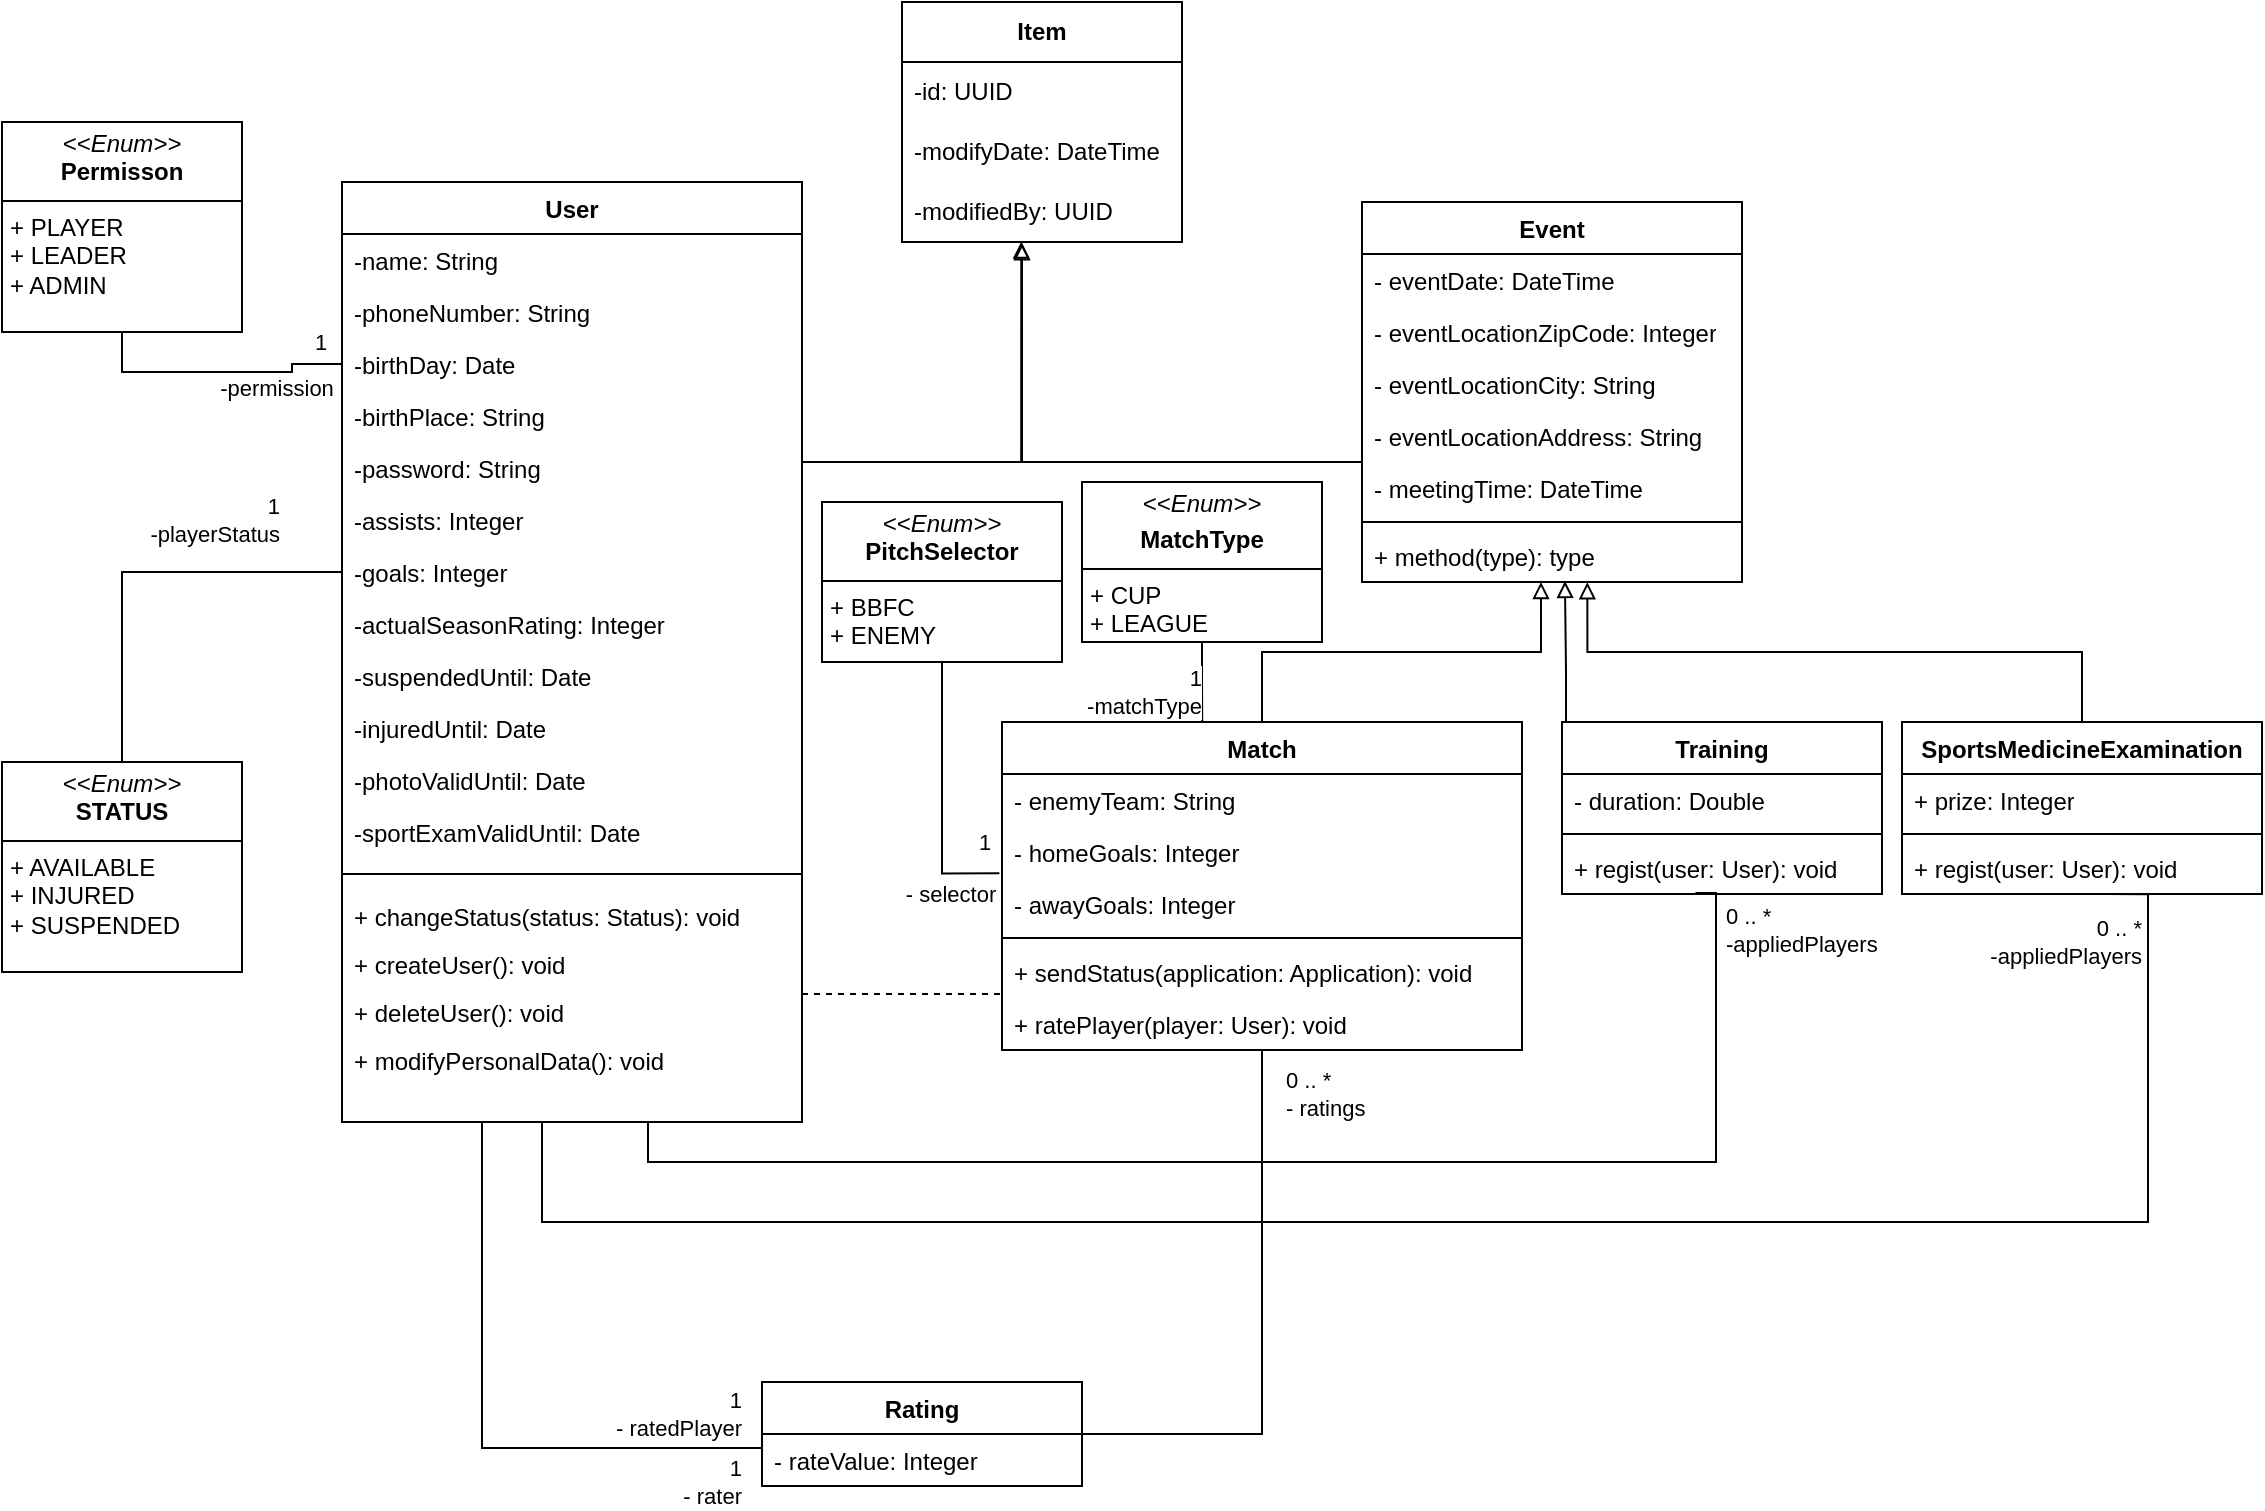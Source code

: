 <mxfile version="24.7.17">
  <diagram id="C5RBs43oDa-KdzZeNtuy" name="Page-1">
    <mxGraphModel dx="1036" dy="654" grid="1" gridSize="10" guides="1" tooltips="1" connect="1" arrows="1" fold="1" page="1" pageScale="1" pageWidth="1169" pageHeight="827" math="0" shadow="0">
      <root>
        <mxCell id="WIyWlLk6GJQsqaUBKTNV-0" />
        <mxCell id="WIyWlLk6GJQsqaUBKTNV-1" parent="WIyWlLk6GJQsqaUBKTNV-0" />
        <mxCell id="DSfsslLwyBWkTTVsgxzs-6" style="edgeStyle=orthogonalEdgeStyle;rounded=0;orthogonalLoop=1;jettySize=auto;html=1;endArrow=block;endFill=0;entryX=0.426;entryY=0.993;entryDx=0;entryDy=0;entryPerimeter=0;" parent="WIyWlLk6GJQsqaUBKTNV-1" source="zkfFHV4jXpPFQw0GAbJ--0" target="DSfsslLwyBWkTTVsgxzs-5" edge="1">
          <mxGeometry relative="1" as="geometry">
            <mxPoint x="520" y="141" as="targetPoint" />
            <Array as="points">
              <mxPoint x="520" y="250" />
            </Array>
          </mxGeometry>
        </mxCell>
        <mxCell id="DSfsslLwyBWkTTVsgxzs-65" style="edgeStyle=orthogonalEdgeStyle;rounded=0;orthogonalLoop=1;jettySize=auto;html=1;entryX=0;entryY=0.154;entryDx=0;entryDy=0;endArrow=none;endFill=0;entryPerimeter=0;" parent="WIyWlLk6GJQsqaUBKTNV-1" target="DSfsslLwyBWkTTVsgxzs-61" edge="1">
          <mxGeometry relative="1" as="geometry">
            <mxPoint x="250" y="580" as="sourcePoint" />
            <mxPoint x="380.32" y="730.436" as="targetPoint" />
            <Array as="points">
              <mxPoint x="250" y="743" />
              <mxPoint x="390" y="743" />
            </Array>
          </mxGeometry>
        </mxCell>
        <mxCell id="DSfsslLwyBWkTTVsgxzs-66" value="1&lt;div&gt;- ratedPlayer&lt;/div&gt;" style="edgeLabel;html=1;align=right;verticalAlign=middle;resizable=0;points=[];" parent="DSfsslLwyBWkTTVsgxzs-65" vertex="1" connectable="0">
          <mxGeometry x="0.612" relative="1" as="geometry">
            <mxPoint x="47" y="-17" as="offset" />
          </mxGeometry>
        </mxCell>
        <mxCell id="DSfsslLwyBWkTTVsgxzs-70" value="&lt;span style=&quot;&quot;&gt;1&lt;/span&gt;&lt;div style=&quot;&quot;&gt;- rater&lt;/div&gt;" style="edgeLabel;html=1;align=right;verticalAlign=middle;resizable=0;points=[];" parent="DSfsslLwyBWkTTVsgxzs-65" vertex="1" connectable="0">
          <mxGeometry x="0.456" y="-1" relative="1" as="geometry">
            <mxPoint x="70" y="16" as="offset" />
          </mxGeometry>
        </mxCell>
        <mxCell id="zkfFHV4jXpPFQw0GAbJ--0" value="User&#xa;" style="swimlane;fontStyle=1;align=center;verticalAlign=top;childLayout=stackLayout;horizontal=1;startSize=26;horizontalStack=0;resizeParent=1;resizeLast=0;collapsible=1;marginBottom=0;rounded=0;shadow=0;strokeWidth=1;" parent="WIyWlLk6GJQsqaUBKTNV-1" vertex="1">
          <mxGeometry x="180" y="110" width="230" height="470" as="geometry">
            <mxRectangle x="230" y="140" width="160" height="26" as="alternateBounds" />
          </mxGeometry>
        </mxCell>
        <mxCell id="zkfFHV4jXpPFQw0GAbJ--1" value="-name: String" style="text;align=left;verticalAlign=top;spacingLeft=4;spacingRight=4;overflow=hidden;rotatable=0;points=[[0,0.5],[1,0.5]];portConstraint=eastwest;" parent="zkfFHV4jXpPFQw0GAbJ--0" vertex="1">
          <mxGeometry y="26" width="230" height="26" as="geometry" />
        </mxCell>
        <mxCell id="zkfFHV4jXpPFQw0GAbJ--2" value="-phoneNumber: String" style="text;align=left;verticalAlign=top;spacingLeft=4;spacingRight=4;overflow=hidden;rotatable=0;points=[[0,0.5],[1,0.5]];portConstraint=eastwest;rounded=0;shadow=0;html=0;" parent="zkfFHV4jXpPFQw0GAbJ--0" vertex="1">
          <mxGeometry y="52" width="230" height="26" as="geometry" />
        </mxCell>
        <mxCell id="zkfFHV4jXpPFQw0GAbJ--3" value="-birthDay: Date" style="text;align=left;verticalAlign=top;spacingLeft=4;spacingRight=4;overflow=hidden;rotatable=0;points=[[0,0.5],[1,0.5]];portConstraint=eastwest;rounded=0;shadow=0;html=0;" parent="zkfFHV4jXpPFQw0GAbJ--0" vertex="1">
          <mxGeometry y="78" width="230" height="26" as="geometry" />
        </mxCell>
        <mxCell id="DSfsslLwyBWkTTVsgxzs-0" value="-birthPlace: String" style="text;align=left;verticalAlign=top;spacingLeft=4;spacingRight=4;overflow=hidden;rotatable=0;points=[[0,0.5],[1,0.5]];portConstraint=eastwest;rounded=0;shadow=0;html=0;" parent="zkfFHV4jXpPFQw0GAbJ--0" vertex="1">
          <mxGeometry y="104" width="230" height="26" as="geometry" />
        </mxCell>
        <mxCell id="DSfsslLwyBWkTTVsgxzs-1" value="-password: String" style="text;align=left;verticalAlign=top;spacingLeft=4;spacingRight=4;overflow=hidden;rotatable=0;points=[[0,0.5],[1,0.5]];portConstraint=eastwest;rounded=0;shadow=0;html=0;" parent="zkfFHV4jXpPFQw0GAbJ--0" vertex="1">
          <mxGeometry y="130" width="230" height="26" as="geometry" />
        </mxCell>
        <mxCell id="DSfsslLwyBWkTTVsgxzs-12" value="-assists: Integer&#xa;" style="text;align=left;verticalAlign=top;spacingLeft=4;spacingRight=4;overflow=hidden;rotatable=0;points=[[0,0.5],[1,0.5]];portConstraint=eastwest;rounded=0;shadow=0;html=0;" parent="zkfFHV4jXpPFQw0GAbJ--0" vertex="1">
          <mxGeometry y="156" width="230" height="26" as="geometry" />
        </mxCell>
        <mxCell id="DSfsslLwyBWkTTVsgxzs-11" value="-goals: Integer&#xa;" style="text;align=left;verticalAlign=top;spacingLeft=4;spacingRight=4;overflow=hidden;rotatable=0;points=[[0,0.5],[1,0.5]];portConstraint=eastwest;rounded=0;shadow=0;html=0;" parent="zkfFHV4jXpPFQw0GAbJ--0" vertex="1">
          <mxGeometry y="182" width="230" height="26" as="geometry" />
        </mxCell>
        <mxCell id="DSfsslLwyBWkTTVsgxzs-54" value="-actualSeasonRating: Integer&#xa;" style="text;align=left;verticalAlign=top;spacingLeft=4;spacingRight=4;overflow=hidden;rotatable=0;points=[[0,0.5],[1,0.5]];portConstraint=eastwest;rounded=0;shadow=0;html=0;" parent="zkfFHV4jXpPFQw0GAbJ--0" vertex="1">
          <mxGeometry y="208" width="230" height="26" as="geometry" />
        </mxCell>
        <mxCell id="DSfsslLwyBWkTTVsgxzs-58" value="-suspendedUntil: Date&#xa;" style="text;align=left;verticalAlign=top;spacingLeft=4;spacingRight=4;overflow=hidden;rotatable=0;points=[[0,0.5],[1,0.5]];portConstraint=eastwest;rounded=0;shadow=0;html=0;" parent="zkfFHV4jXpPFQw0GAbJ--0" vertex="1">
          <mxGeometry y="234" width="230" height="26" as="geometry" />
        </mxCell>
        <mxCell id="PgkXn1ApNqXsyGtWUfF3-30" value="-injuredUntil: Date&#xa;" style="text;align=left;verticalAlign=top;spacingLeft=4;spacingRight=4;overflow=hidden;rotatable=0;points=[[0,0.5],[1,0.5]];portConstraint=eastwest;rounded=0;shadow=0;html=0;" parent="zkfFHV4jXpPFQw0GAbJ--0" vertex="1">
          <mxGeometry y="260" width="230" height="26" as="geometry" />
        </mxCell>
        <mxCell id="wJov2isKcrmjh0fLiAwV-0" value="-photoValidUntil: Date&#xa;" style="text;align=left;verticalAlign=top;spacingLeft=4;spacingRight=4;overflow=hidden;rotatable=0;points=[[0,0.5],[1,0.5]];portConstraint=eastwest;rounded=0;shadow=0;html=0;" vertex="1" parent="zkfFHV4jXpPFQw0GAbJ--0">
          <mxGeometry y="286" width="230" height="26" as="geometry" />
        </mxCell>
        <mxCell id="wJov2isKcrmjh0fLiAwV-2" value="-sportExamValidUntil: Date&#xa;" style="text;align=left;verticalAlign=top;spacingLeft=4;spacingRight=4;overflow=hidden;rotatable=0;points=[[0,0.5],[1,0.5]];portConstraint=eastwest;rounded=0;shadow=0;html=0;" vertex="1" parent="zkfFHV4jXpPFQw0GAbJ--0">
          <mxGeometry y="312" width="230" height="26" as="geometry" />
        </mxCell>
        <mxCell id="zkfFHV4jXpPFQw0GAbJ--4" value="" style="line;html=1;strokeWidth=1;align=left;verticalAlign=middle;spacingTop=-1;spacingLeft=3;spacingRight=3;rotatable=0;labelPosition=right;points=[];portConstraint=eastwest;" parent="zkfFHV4jXpPFQw0GAbJ--0" vertex="1">
          <mxGeometry y="338" width="230" height="16" as="geometry" />
        </mxCell>
        <mxCell id="zkfFHV4jXpPFQw0GAbJ--5" value="+ changeStatus(status: Status): void" style="text;align=left;verticalAlign=top;spacingLeft=4;spacingRight=4;overflow=hidden;rotatable=0;points=[[0,0.5],[1,0.5]];portConstraint=eastwest;" parent="zkfFHV4jXpPFQw0GAbJ--0" vertex="1">
          <mxGeometry y="354" width="230" height="24" as="geometry" />
        </mxCell>
        <mxCell id="DSfsslLwyBWkTTVsgxzs-71" value="+ createUser(): void" style="text;align=left;verticalAlign=top;spacingLeft=4;spacingRight=4;overflow=hidden;rotatable=0;points=[[0,0.5],[1,0.5]];portConstraint=eastwest;" parent="zkfFHV4jXpPFQw0GAbJ--0" vertex="1">
          <mxGeometry y="378" width="230" height="24" as="geometry" />
        </mxCell>
        <mxCell id="DSfsslLwyBWkTTVsgxzs-72" value="+ deleteUser(): void" style="text;align=left;verticalAlign=top;spacingLeft=4;spacingRight=4;overflow=hidden;rotatable=0;points=[[0,0.5],[1,0.5]];portConstraint=eastwest;" parent="zkfFHV4jXpPFQw0GAbJ--0" vertex="1">
          <mxGeometry y="402" width="230" height="24" as="geometry" />
        </mxCell>
        <mxCell id="DSfsslLwyBWkTTVsgxzs-73" value="+ modifyPersonalData(): void" style="text;align=left;verticalAlign=top;spacingLeft=4;spacingRight=4;overflow=hidden;rotatable=0;points=[[0,0.5],[1,0.5]];portConstraint=eastwest;" parent="zkfFHV4jXpPFQw0GAbJ--0" vertex="1">
          <mxGeometry y="426" width="230" height="24" as="geometry" />
        </mxCell>
        <mxCell id="DSfsslLwyBWkTTVsgxzs-2" value="&lt;b&gt;Item&lt;/b&gt;" style="swimlane;fontStyle=0;childLayout=stackLayout;horizontal=1;startSize=30;horizontalStack=0;resizeParent=1;resizeParentMax=0;resizeLast=0;collapsible=1;marginBottom=0;whiteSpace=wrap;html=1;" parent="WIyWlLk6GJQsqaUBKTNV-1" vertex="1">
          <mxGeometry x="460" y="20" width="140" height="120" as="geometry" />
        </mxCell>
        <mxCell id="DSfsslLwyBWkTTVsgxzs-3" value="-id: UUID" style="text;strokeColor=none;fillColor=none;align=left;verticalAlign=middle;spacingLeft=4;spacingRight=4;overflow=hidden;points=[[0,0.5],[1,0.5]];portConstraint=eastwest;rotatable=0;whiteSpace=wrap;html=1;" parent="DSfsslLwyBWkTTVsgxzs-2" vertex="1">
          <mxGeometry y="30" width="140" height="30" as="geometry" />
        </mxCell>
        <mxCell id="DSfsslLwyBWkTTVsgxzs-4" value="-modifyDate: DateTime" style="text;strokeColor=none;fillColor=none;align=left;verticalAlign=middle;spacingLeft=4;spacingRight=4;overflow=hidden;points=[[0,0.5],[1,0.5]];portConstraint=eastwest;rotatable=0;whiteSpace=wrap;html=1;" parent="DSfsslLwyBWkTTVsgxzs-2" vertex="1">
          <mxGeometry y="60" width="140" height="30" as="geometry" />
        </mxCell>
        <mxCell id="DSfsslLwyBWkTTVsgxzs-5" value="-modifiedBy: UUID" style="text;strokeColor=none;fillColor=none;align=left;verticalAlign=middle;spacingLeft=4;spacingRight=4;overflow=hidden;points=[[0,0.5],[1,0.5]];portConstraint=eastwest;rotatable=0;whiteSpace=wrap;html=1;" parent="DSfsslLwyBWkTTVsgxzs-2" vertex="1">
          <mxGeometry y="90" width="140" height="30" as="geometry" />
        </mxCell>
        <mxCell id="DSfsslLwyBWkTTVsgxzs-8" style="edgeStyle=orthogonalEdgeStyle;rounded=0;orthogonalLoop=1;jettySize=auto;html=1;entryX=0;entryY=0.5;entryDx=0;entryDy=0;endArrow=none;endFill=0;" parent="WIyWlLk6GJQsqaUBKTNV-1" source="DSfsslLwyBWkTTVsgxzs-7" target="zkfFHV4jXpPFQw0GAbJ--3" edge="1">
          <mxGeometry relative="1" as="geometry" />
        </mxCell>
        <mxCell id="DSfsslLwyBWkTTVsgxzs-9" value="-permission&lt;div&gt;&lt;br&gt;&lt;/div&gt;" style="edgeLabel;html=1;align=center;verticalAlign=middle;resizable=0;points=[];" parent="DSfsslLwyBWkTTVsgxzs-8" vertex="1" connectable="0">
          <mxGeometry x="0.739" y="-2" relative="1" as="geometry">
            <mxPoint x="-16" y="17" as="offset" />
          </mxGeometry>
        </mxCell>
        <mxCell id="DSfsslLwyBWkTTVsgxzs-10" value="1" style="edgeLabel;html=1;align=center;verticalAlign=middle;resizable=0;points=[];" parent="DSfsslLwyBWkTTVsgxzs-8" vertex="1" connectable="0">
          <mxGeometry x="0.682" y="-1" relative="1" as="geometry">
            <mxPoint x="10" y="-12" as="offset" />
          </mxGeometry>
        </mxCell>
        <mxCell id="DSfsslLwyBWkTTVsgxzs-7" value="&lt;p style=&quot;margin:0px;margin-top:4px;text-align:center;&quot;&gt;&lt;i&gt;&amp;lt;&amp;lt;Enum&amp;gt;&amp;gt;&lt;/i&gt;&lt;br&gt;&lt;b&gt;Permisson&lt;/b&gt;&lt;/p&gt;&lt;hr size=&quot;1&quot; style=&quot;border-style:solid;&quot;&gt;&lt;p style=&quot;margin:0px;margin-left:4px;&quot;&gt;+ PLAYER&lt;br&gt;+ LEADER&lt;/p&gt;&lt;p style=&quot;margin:0px;margin-left:4px;&quot;&gt;+ ADMIN&lt;/p&gt;" style="verticalAlign=top;align=left;overflow=fill;html=1;whiteSpace=wrap;" parent="WIyWlLk6GJQsqaUBKTNV-1" vertex="1">
          <mxGeometry x="10" y="80" width="120" height="105" as="geometry" />
        </mxCell>
        <mxCell id="DSfsslLwyBWkTTVsgxzs-13" value="&lt;div&gt;Event&lt;/div&gt;&lt;div&gt;&lt;br&gt;&lt;/div&gt;" style="swimlane;fontStyle=1;align=center;verticalAlign=top;childLayout=stackLayout;horizontal=1;startSize=26;horizontalStack=0;resizeParent=1;resizeParentMax=0;resizeLast=0;collapsible=1;marginBottom=0;whiteSpace=wrap;html=1;" parent="WIyWlLk6GJQsqaUBKTNV-1" vertex="1">
          <mxGeometry x="690" y="120" width="190" height="190" as="geometry" />
        </mxCell>
        <mxCell id="DSfsslLwyBWkTTVsgxzs-14" value="- eventDate: DateTime&lt;div&gt;&lt;br&gt;&lt;/div&gt;" style="text;strokeColor=none;fillColor=none;align=left;verticalAlign=top;spacingLeft=4;spacingRight=4;overflow=hidden;rotatable=0;points=[[0,0.5],[1,0.5]];portConstraint=eastwest;whiteSpace=wrap;html=1;" parent="DSfsslLwyBWkTTVsgxzs-13" vertex="1">
          <mxGeometry y="26" width="190" height="26" as="geometry" />
        </mxCell>
        <mxCell id="DSfsslLwyBWkTTVsgxzs-18" value="- eventLocationZipCode: Integer&lt;div&gt;&lt;div&gt;&lt;br&gt;&lt;/div&gt;&lt;/div&gt;" style="text;strokeColor=none;fillColor=none;align=left;verticalAlign=top;spacingLeft=4;spacingRight=4;overflow=hidden;rotatable=0;points=[[0,0.5],[1,0.5]];portConstraint=eastwest;whiteSpace=wrap;html=1;" parent="DSfsslLwyBWkTTVsgxzs-13" vertex="1">
          <mxGeometry y="52" width="190" height="26" as="geometry" />
        </mxCell>
        <mxCell id="DSfsslLwyBWkTTVsgxzs-19" value="- eventLocationCity: String&lt;div&gt;&lt;div&gt;&lt;br&gt;&lt;/div&gt;&lt;/div&gt;" style="text;strokeColor=none;fillColor=none;align=left;verticalAlign=top;spacingLeft=4;spacingRight=4;overflow=hidden;rotatable=0;points=[[0,0.5],[1,0.5]];portConstraint=eastwest;whiteSpace=wrap;html=1;" parent="DSfsslLwyBWkTTVsgxzs-13" vertex="1">
          <mxGeometry y="78" width="190" height="26" as="geometry" />
        </mxCell>
        <mxCell id="DSfsslLwyBWkTTVsgxzs-20" value="- eventLocationAddress: String&lt;div&gt;&lt;div&gt;&lt;br&gt;&lt;/div&gt;&lt;/div&gt;" style="text;strokeColor=none;fillColor=none;align=left;verticalAlign=top;spacingLeft=4;spacingRight=4;overflow=hidden;rotatable=0;points=[[0,0.5],[1,0.5]];portConstraint=eastwest;whiteSpace=wrap;html=1;" parent="DSfsslLwyBWkTTVsgxzs-13" vertex="1">
          <mxGeometry y="104" width="190" height="26" as="geometry" />
        </mxCell>
        <mxCell id="DSfsslLwyBWkTTVsgxzs-36" value="- meetingTime: DateTime&lt;div&gt;&lt;div&gt;&lt;br&gt;&lt;/div&gt;&lt;/div&gt;" style="text;strokeColor=none;fillColor=none;align=left;verticalAlign=top;spacingLeft=4;spacingRight=4;overflow=hidden;rotatable=0;points=[[0,0.5],[1,0.5]];portConstraint=eastwest;whiteSpace=wrap;html=1;" parent="DSfsslLwyBWkTTVsgxzs-13" vertex="1">
          <mxGeometry y="130" width="190" height="26" as="geometry" />
        </mxCell>
        <mxCell id="DSfsslLwyBWkTTVsgxzs-15" value="" style="line;strokeWidth=1;fillColor=none;align=left;verticalAlign=middle;spacingTop=-1;spacingLeft=3;spacingRight=3;rotatable=0;labelPosition=right;points=[];portConstraint=eastwest;strokeColor=inherit;" parent="DSfsslLwyBWkTTVsgxzs-13" vertex="1">
          <mxGeometry y="156" width="190" height="8" as="geometry" />
        </mxCell>
        <mxCell id="DSfsslLwyBWkTTVsgxzs-16" value="+ method(type): type" style="text;strokeColor=none;fillColor=none;align=left;verticalAlign=top;spacingLeft=4;spacingRight=4;overflow=hidden;rotatable=0;points=[[0,0.5],[1,0.5]];portConstraint=eastwest;whiteSpace=wrap;html=1;" parent="DSfsslLwyBWkTTVsgxzs-13" vertex="1">
          <mxGeometry y="164" width="190" height="26" as="geometry" />
        </mxCell>
        <mxCell id="DSfsslLwyBWkTTVsgxzs-17" style="edgeStyle=orthogonalEdgeStyle;rounded=0;orthogonalLoop=1;jettySize=auto;html=1;endArrow=block;endFill=0;entryX=0.427;entryY=1.02;entryDx=0;entryDy=0;entryPerimeter=0;" parent="WIyWlLk6GJQsqaUBKTNV-1" target="DSfsslLwyBWkTTVsgxzs-5" edge="1">
          <mxGeometry relative="1" as="geometry">
            <mxPoint x="690" y="250" as="sourcePoint" />
            <mxPoint x="540" y="150" as="targetPoint" />
            <Array as="points">
              <mxPoint x="520" y="250" />
              <mxPoint x="520" y="141" />
            </Array>
          </mxGeometry>
        </mxCell>
        <mxCell id="DSfsslLwyBWkTTVsgxzs-21" value="Match" style="swimlane;fontStyle=1;align=center;verticalAlign=top;childLayout=stackLayout;horizontal=1;startSize=26;horizontalStack=0;resizeParent=1;resizeParentMax=0;resizeLast=0;collapsible=1;marginBottom=0;whiteSpace=wrap;html=1;" parent="WIyWlLk6GJQsqaUBKTNV-1" vertex="1">
          <mxGeometry x="510" y="380" width="260" height="164" as="geometry">
            <mxRectangle x="440" y="470" width="70" height="30" as="alternateBounds" />
          </mxGeometry>
        </mxCell>
        <mxCell id="DSfsslLwyBWkTTVsgxzs-22" value="- enemyTeam: String" style="text;strokeColor=none;fillColor=none;align=left;verticalAlign=top;spacingLeft=4;spacingRight=4;overflow=hidden;rotatable=0;points=[[0,0.5],[1,0.5]];portConstraint=eastwest;whiteSpace=wrap;html=1;" parent="DSfsslLwyBWkTTVsgxzs-21" vertex="1">
          <mxGeometry y="26" width="260" height="26" as="geometry" />
        </mxCell>
        <mxCell id="DSfsslLwyBWkTTVsgxzs-37" value="- homeGoals: Integer&lt;div&gt;&lt;br&gt;&lt;/div&gt;" style="text;strokeColor=none;fillColor=none;align=left;verticalAlign=top;spacingLeft=4;spacingRight=4;overflow=hidden;rotatable=0;points=[[0,0.5],[1,0.5]];portConstraint=eastwest;whiteSpace=wrap;html=1;" parent="DSfsslLwyBWkTTVsgxzs-21" vertex="1">
          <mxGeometry y="52" width="260" height="26" as="geometry" />
        </mxCell>
        <mxCell id="DSfsslLwyBWkTTVsgxzs-38" value="- awayGoals: Integer&lt;div&gt;&lt;br&gt;&lt;/div&gt;" style="text;strokeColor=none;fillColor=none;align=left;verticalAlign=top;spacingLeft=4;spacingRight=4;overflow=hidden;rotatable=0;points=[[0,0.5],[1,0.5]];portConstraint=eastwest;whiteSpace=wrap;html=1;" parent="DSfsslLwyBWkTTVsgxzs-21" vertex="1">
          <mxGeometry y="78" width="260" height="26" as="geometry" />
        </mxCell>
        <mxCell id="DSfsslLwyBWkTTVsgxzs-23" value="" style="line;strokeWidth=1;fillColor=none;align=left;verticalAlign=middle;spacingTop=-1;spacingLeft=3;spacingRight=3;rotatable=0;labelPosition=right;points=[];portConstraint=eastwest;strokeColor=inherit;" parent="DSfsslLwyBWkTTVsgxzs-21" vertex="1">
          <mxGeometry y="104" width="260" height="8" as="geometry" />
        </mxCell>
        <mxCell id="DSfsslLwyBWkTTVsgxzs-24" value="+ sendStatus(application: Application): void" style="text;strokeColor=none;fillColor=none;align=left;verticalAlign=top;spacingLeft=4;spacingRight=4;overflow=hidden;rotatable=0;points=[[0,0.5],[1,0.5]];portConstraint=eastwest;whiteSpace=wrap;html=1;" parent="DSfsslLwyBWkTTVsgxzs-21" vertex="1">
          <mxGeometry y="112" width="260" height="26" as="geometry" />
        </mxCell>
        <mxCell id="DSfsslLwyBWkTTVsgxzs-69" value="&lt;span style=&quot;text-wrap: nowrap;&quot;&gt;+ ratePlayer(player: User): void&lt;/span&gt;" style="text;strokeColor=none;fillColor=none;align=left;verticalAlign=top;spacingLeft=4;spacingRight=4;overflow=hidden;rotatable=0;points=[[0,0.5],[1,0.5]];portConstraint=eastwest;whiteSpace=wrap;html=1;" parent="DSfsslLwyBWkTTVsgxzs-21" vertex="1">
          <mxGeometry y="138" width="260" height="26" as="geometry" />
        </mxCell>
        <mxCell id="DSfsslLwyBWkTTVsgxzs-25" style="edgeStyle=orthogonalEdgeStyle;rounded=0;orthogonalLoop=1;jettySize=auto;html=1;endArrow=block;endFill=0;entryX=0.471;entryY=0.998;entryDx=0;entryDy=0;entryPerimeter=0;" parent="WIyWlLk6GJQsqaUBKTNV-1" source="DSfsslLwyBWkTTVsgxzs-21" target="DSfsslLwyBWkTTVsgxzs-16" edge="1">
          <mxGeometry relative="1" as="geometry">
            <mxPoint x="780" y="330" as="targetPoint" />
          </mxGeometry>
        </mxCell>
        <mxCell id="DSfsslLwyBWkTTVsgxzs-30" style="edgeStyle=orthogonalEdgeStyle;rounded=0;orthogonalLoop=1;jettySize=auto;html=1;endArrow=block;endFill=0;entryX=0.534;entryY=0.98;entryDx=0;entryDy=0;entryPerimeter=0;" parent="WIyWlLk6GJQsqaUBKTNV-1" source="DSfsslLwyBWkTTVsgxzs-26" target="DSfsslLwyBWkTTVsgxzs-16" edge="1">
          <mxGeometry relative="1" as="geometry">
            <mxPoint x="792" y="330" as="targetPoint" />
            <Array as="points">
              <mxPoint x="792" y="354" />
              <mxPoint x="791" y="354" />
            </Array>
          </mxGeometry>
        </mxCell>
        <mxCell id="DSfsslLwyBWkTTVsgxzs-26" value="Training" style="swimlane;fontStyle=1;align=center;verticalAlign=top;childLayout=stackLayout;horizontal=1;startSize=26;horizontalStack=0;resizeParent=1;resizeParentMax=0;resizeLast=0;collapsible=1;marginBottom=0;whiteSpace=wrap;html=1;" parent="WIyWlLk6GJQsqaUBKTNV-1" vertex="1">
          <mxGeometry x="790" y="380" width="160" height="86" as="geometry" />
        </mxCell>
        <mxCell id="DSfsslLwyBWkTTVsgxzs-27" value="- duration: Double&lt;div&gt;&lt;br&gt;&lt;/div&gt;" style="text;strokeColor=none;fillColor=none;align=left;verticalAlign=top;spacingLeft=4;spacingRight=4;overflow=hidden;rotatable=0;points=[[0,0.5],[1,0.5]];portConstraint=eastwest;whiteSpace=wrap;html=1;" parent="DSfsslLwyBWkTTVsgxzs-26" vertex="1">
          <mxGeometry y="26" width="160" height="26" as="geometry" />
        </mxCell>
        <mxCell id="DSfsslLwyBWkTTVsgxzs-28" value="" style="line;strokeWidth=1;fillColor=none;align=left;verticalAlign=middle;spacingTop=-1;spacingLeft=3;spacingRight=3;rotatable=0;labelPosition=right;points=[];portConstraint=eastwest;strokeColor=inherit;" parent="DSfsslLwyBWkTTVsgxzs-26" vertex="1">
          <mxGeometry y="52" width="160" height="8" as="geometry" />
        </mxCell>
        <mxCell id="DSfsslLwyBWkTTVsgxzs-29" value="+ regist(user: User): void" style="text;strokeColor=none;fillColor=none;align=left;verticalAlign=top;spacingLeft=4;spacingRight=4;overflow=hidden;rotatable=0;points=[[0,0.5],[1,0.5]];portConstraint=eastwest;whiteSpace=wrap;html=1;" parent="DSfsslLwyBWkTTVsgxzs-26" vertex="1">
          <mxGeometry y="60" width="160" height="26" as="geometry" />
        </mxCell>
        <mxCell id="DSfsslLwyBWkTTVsgxzs-31" value="SportsMedicineExamination" style="swimlane;fontStyle=1;align=center;verticalAlign=top;childLayout=stackLayout;horizontal=1;startSize=26;horizontalStack=0;resizeParent=1;resizeParentMax=0;resizeLast=0;collapsible=1;marginBottom=0;whiteSpace=wrap;html=1;" parent="WIyWlLk6GJQsqaUBKTNV-1" vertex="1">
          <mxGeometry x="960" y="380" width="180" height="86" as="geometry" />
        </mxCell>
        <mxCell id="DSfsslLwyBWkTTVsgxzs-32" value="+ prize: Integer" style="text;strokeColor=none;fillColor=none;align=left;verticalAlign=top;spacingLeft=4;spacingRight=4;overflow=hidden;rotatable=0;points=[[0,0.5],[1,0.5]];portConstraint=eastwest;whiteSpace=wrap;html=1;" parent="DSfsslLwyBWkTTVsgxzs-31" vertex="1">
          <mxGeometry y="26" width="180" height="26" as="geometry" />
        </mxCell>
        <mxCell id="DSfsslLwyBWkTTVsgxzs-33" value="" style="line;strokeWidth=1;fillColor=none;align=left;verticalAlign=middle;spacingTop=-1;spacingLeft=3;spacingRight=3;rotatable=0;labelPosition=right;points=[];portConstraint=eastwest;strokeColor=inherit;" parent="DSfsslLwyBWkTTVsgxzs-31" vertex="1">
          <mxGeometry y="52" width="180" height="8" as="geometry" />
        </mxCell>
        <mxCell id="DSfsslLwyBWkTTVsgxzs-34" value="+ regist(user: User): void" style="text;strokeColor=none;fillColor=none;align=left;verticalAlign=top;spacingLeft=4;spacingRight=4;overflow=hidden;rotatable=0;points=[[0,0.5],[1,0.5]];portConstraint=eastwest;whiteSpace=wrap;html=1;" parent="DSfsslLwyBWkTTVsgxzs-31" vertex="1">
          <mxGeometry y="60" width="180" height="26" as="geometry" />
        </mxCell>
        <mxCell id="DSfsslLwyBWkTTVsgxzs-35" style="edgeStyle=orthogonalEdgeStyle;rounded=0;orthogonalLoop=1;jettySize=auto;html=1;entryX=0.593;entryY=1.003;entryDx=0;entryDy=0;entryPerimeter=0;endArrow=block;endFill=0;" parent="WIyWlLk6GJQsqaUBKTNV-1" source="DSfsslLwyBWkTTVsgxzs-31" target="DSfsslLwyBWkTTVsgxzs-16" edge="1">
          <mxGeometry relative="1" as="geometry" />
        </mxCell>
        <mxCell id="DSfsslLwyBWkTTVsgxzs-39" value="&lt;p style=&quot;margin:0px;margin-top:4px;text-align:center;&quot;&gt;&lt;i&gt;&amp;lt;&amp;lt;Enum&amp;gt;&amp;gt;&lt;/i&gt;&lt;br&gt;&lt;b&gt;PitchSelector&lt;/b&gt;&lt;/p&gt;&lt;hr size=&quot;1&quot; style=&quot;border-style:solid;&quot;&gt;&lt;p style=&quot;margin:0px;margin-left:4px;&quot;&gt;+ BBFC&lt;br&gt;+ ENEMY&lt;/p&gt;" style="verticalAlign=top;align=left;overflow=fill;html=1;whiteSpace=wrap;" parent="WIyWlLk6GJQsqaUBKTNV-1" vertex="1">
          <mxGeometry x="420" y="270" width="120" height="80" as="geometry" />
        </mxCell>
        <mxCell id="DSfsslLwyBWkTTVsgxzs-40" style="edgeStyle=orthogonalEdgeStyle;rounded=0;orthogonalLoop=1;jettySize=auto;html=1;entryX=-0.005;entryY=0.91;entryDx=0;entryDy=0;entryPerimeter=0;endArrow=none;endFill=0;" parent="WIyWlLk6GJQsqaUBKTNV-1" source="DSfsslLwyBWkTTVsgxzs-39" target="DSfsslLwyBWkTTVsgxzs-37" edge="1">
          <mxGeometry relative="1" as="geometry">
            <Array as="points">
              <mxPoint x="480" y="456" />
            </Array>
          </mxGeometry>
        </mxCell>
        <mxCell id="DSfsslLwyBWkTTVsgxzs-41" value="- selector" style="edgeLabel;html=1;align=center;verticalAlign=middle;resizable=0;points=[];" parent="DSfsslLwyBWkTTVsgxzs-40" vertex="1" connectable="0">
          <mxGeometry x="0.625" y="1" relative="1" as="geometry">
            <mxPoint y="11" as="offset" />
          </mxGeometry>
        </mxCell>
        <mxCell id="DSfsslLwyBWkTTVsgxzs-42" value="1" style="edgeLabel;html=1;align=center;verticalAlign=middle;resizable=0;points=[];" parent="DSfsslLwyBWkTTVsgxzs-40" vertex="1" connectable="0">
          <mxGeometry x="0.719" y="-1" relative="1" as="geometry">
            <mxPoint x="11" y="-17" as="offset" />
          </mxGeometry>
        </mxCell>
        <mxCell id="DSfsslLwyBWkTTVsgxzs-43" style="edgeStyle=orthogonalEdgeStyle;rounded=0;orthogonalLoop=1;jettySize=auto;html=1;entryX=0.417;entryY=0.981;entryDx=0;entryDy=0;entryPerimeter=0;exitX=0.5;exitY=1;exitDx=0;exitDy=0;endArrow=none;endFill=0;" parent="WIyWlLk6GJQsqaUBKTNV-1" source="zkfFHV4jXpPFQw0GAbJ--0" target="DSfsslLwyBWkTTVsgxzs-29" edge="1">
          <mxGeometry relative="1" as="geometry">
            <Array as="points">
              <mxPoint x="333" y="580" />
              <mxPoint x="333" y="600" />
              <mxPoint x="867" y="600" />
            </Array>
          </mxGeometry>
        </mxCell>
        <mxCell id="DSfsslLwyBWkTTVsgxzs-48" value="0 .. *&lt;div&gt;-appliedPlayers&lt;/div&gt;" style="edgeLabel;html=1;align=left;verticalAlign=middle;resizable=0;points=[];" parent="DSfsslLwyBWkTTVsgxzs-43" vertex="1" connectable="0">
          <mxGeometry relative="1" as="geometry">
            <mxPoint x="226" y="-116" as="offset" />
          </mxGeometry>
        </mxCell>
        <mxCell id="DSfsslLwyBWkTTVsgxzs-46" style="edgeStyle=orthogonalEdgeStyle;rounded=0;orthogonalLoop=1;jettySize=auto;html=1;endArrow=none;endFill=0;dashed=1;entryX=0;entryY=0.871;entryDx=0;entryDy=0;entryPerimeter=0;" parent="WIyWlLk6GJQsqaUBKTNV-1" target="DSfsslLwyBWkTTVsgxzs-24" edge="1">
          <mxGeometry relative="1" as="geometry">
            <mxPoint x="410" y="516" as="sourcePoint" />
            <mxPoint x="520" y="520" as="targetPoint" />
            <Array as="points">
              <mxPoint x="510" y="516" />
            </Array>
          </mxGeometry>
        </mxCell>
        <mxCell id="DSfsslLwyBWkTTVsgxzs-49" style="edgeStyle=orthogonalEdgeStyle;rounded=0;orthogonalLoop=1;jettySize=auto;html=1;entryX=0.57;entryY=1.002;entryDx=0;entryDy=0;entryPerimeter=0;endArrow=none;endFill=0;" parent="WIyWlLk6GJQsqaUBKTNV-1" source="zkfFHV4jXpPFQw0GAbJ--0" target="DSfsslLwyBWkTTVsgxzs-34" edge="1">
          <mxGeometry relative="1" as="geometry">
            <Array as="points">
              <mxPoint x="280" y="630" />
              <mxPoint x="1083" y="630" />
            </Array>
          </mxGeometry>
        </mxCell>
        <mxCell id="DSfsslLwyBWkTTVsgxzs-50" value="&lt;span style=&quot;color: rgba(0, 0, 0, 0); font-family: monospace; font-size: 0px; text-align: start; background-color: rgb(251, 251, 251);&quot;&gt;%3CmxGraphModel%3E%3Croot%3E%3CmxCell%20id%3D%220%22%2F%3E%3CmxCell%20id%3D%221%22%20parent%3D%220%22%2F%3E%3CmxCell%20id%3D%222%22%20value%3D%220%20..%20*%26lt%3Bdiv%26gt%3B-appliedPlayers%26lt%3B%2Fdiv%26gt%3B%22%20style%3D%22edgeLabel%3Bhtml%3D1%3Balign%3Dleft%3BverticalAlign%3Dmiddle%3Bresizable%3D0%3Bpoints%3D%5B%5D%3B%22%20vertex%3D%221%22%20connectable%3D%220%22%20parent%3D%221%22%3E%3CmxGeometry%20x%3D%22790.448%22%20y%3D%22574%22%20as%3D%22geometry%22%2F%3E%3C%2FmxCell%3E%3C%2Froot%3E%3C%2FmxGraphModel%3E&lt;/span&gt;" style="edgeLabel;html=1;align=center;verticalAlign=middle;resizable=0;points=[];" parent="DSfsslLwyBWkTTVsgxzs-49" vertex="1" connectable="0">
          <mxGeometry x="0.354" y="1" relative="1" as="geometry">
            <mxPoint as="offset" />
          </mxGeometry>
        </mxCell>
        <mxCell id="DSfsslLwyBWkTTVsgxzs-51" value="&lt;span style=&quot;color: rgba(0, 0, 0, 0); font-family: monospace; font-size: 0px; text-align: start; background-color: rgb(251, 251, 251);&quot;&gt;%3CmxGraphModel%3E%3Croot%3E%3CmxCell%20id%3D%220%22%2F%3E%3CmxCell%20id%3D%221%22%20parent%3D%220%22%2F%3E%3CmxCell%20id%3D%222%22%20value%3D%220%20..%20*%26lt%3Bdiv%26gt%3B-appliedPlayers%26lt%3B%2Fdiv%26gt%3B%22%20style%3D%22edgeLabel%3Bhtml%3D1%3Balign%3Dleft%3BverticalAlign%3Dmiddle%3Bresizable%3D0%3Bpoints%3D%5B%5D%3B%22%20vertex%3D%221%22%20connectable%3D%220%22%20parent%3D%221%22%3E%3CmxGeometry%20x%3D%22790.448%22%20y%3D%22574%22%20as%3D%22geometry%22%2F%3E%3C%2FmxCell%3E%3C%2Froot%3E%3C%2FmxGraphModel%3E&lt;/span&gt;" style="edgeLabel;html=1;align=center;verticalAlign=middle;resizable=0;points=[];" parent="DSfsslLwyBWkTTVsgxzs-49" vertex="1" connectable="0">
          <mxGeometry x="0.351" y="2" relative="1" as="geometry">
            <mxPoint as="offset" />
          </mxGeometry>
        </mxCell>
        <mxCell id="DSfsslLwyBWkTTVsgxzs-52" value="&lt;span style=&quot;&quot;&gt;0 .. *&lt;/span&gt;&lt;div style=&quot;&quot;&gt;-appliedPlayers&lt;/div&gt;" style="edgeLabel;html=1;align=right;verticalAlign=middle;resizable=0;points=[];" parent="DSfsslLwyBWkTTVsgxzs-49" vertex="1" connectable="0">
          <mxGeometry x="0.34" y="3" relative="1" as="geometry">
            <mxPoint x="155" y="-137" as="offset" />
          </mxGeometry>
        </mxCell>
        <mxCell id="DSfsslLwyBWkTTVsgxzs-56" style="edgeStyle=orthogonalEdgeStyle;rounded=0;orthogonalLoop=1;jettySize=auto;html=1;entryX=0;entryY=0.5;entryDx=0;entryDy=0;endArrow=none;endFill=0;" parent="WIyWlLk6GJQsqaUBKTNV-1" source="DSfsslLwyBWkTTVsgxzs-55" target="DSfsslLwyBWkTTVsgxzs-11" edge="1">
          <mxGeometry relative="1" as="geometry" />
        </mxCell>
        <mxCell id="DSfsslLwyBWkTTVsgxzs-57" value="&lt;span style=&quot;&quot;&gt;&lt;/span&gt;&lt;div style=&quot;&quot;&gt;1&lt;br&gt;&lt;/div&gt;&lt;div style=&quot;&quot;&gt;-playerStatus&lt;/div&gt;" style="edgeLabel;html=1;align=right;verticalAlign=middle;resizable=0;points=[];" parent="DSfsslLwyBWkTTVsgxzs-56" vertex="1" connectable="0">
          <mxGeometry x="0.287" y="3" relative="1" as="geometry">
            <mxPoint x="42" y="-23" as="offset" />
          </mxGeometry>
        </mxCell>
        <mxCell id="DSfsslLwyBWkTTVsgxzs-55" value="&lt;p style=&quot;margin:0px;margin-top:4px;text-align:center;&quot;&gt;&lt;i&gt;&amp;lt;&amp;lt;Enum&amp;gt;&amp;gt;&lt;/i&gt;&lt;br&gt;&lt;b&gt;STATUS&lt;/b&gt;&lt;/p&gt;&lt;hr size=&quot;1&quot; style=&quot;border-style:solid;&quot;&gt;&lt;p style=&quot;margin:0px;margin-left:4px;&quot;&gt;+ AVAILABLE&lt;br&gt;+ INJURED&lt;/p&gt;&lt;p style=&quot;margin:0px;margin-left:4px;&quot;&gt;+ SUSPENDED&lt;/p&gt;" style="verticalAlign=top;align=left;overflow=fill;html=1;whiteSpace=wrap;" parent="WIyWlLk6GJQsqaUBKTNV-1" vertex="1">
          <mxGeometry x="10" y="400" width="120" height="105" as="geometry" />
        </mxCell>
        <mxCell id="DSfsslLwyBWkTTVsgxzs-64" style="edgeStyle=orthogonalEdgeStyle;rounded=0;orthogonalLoop=1;jettySize=auto;html=1;endArrow=none;endFill=0;entryX=0.5;entryY=1;entryDx=0;entryDy=0;" parent="WIyWlLk6GJQsqaUBKTNV-1" source="DSfsslLwyBWkTTVsgxzs-60" target="DSfsslLwyBWkTTVsgxzs-21" edge="1">
          <mxGeometry relative="1" as="geometry">
            <mxPoint x="640" y="550" as="targetPoint" />
            <Array as="points">
              <mxPoint x="640" y="736" />
            </Array>
          </mxGeometry>
        </mxCell>
        <mxCell id="DSfsslLwyBWkTTVsgxzs-67" value="0 .. *&lt;div&gt;- ratings&lt;/div&gt;" style="edgeLabel;html=1;align=left;verticalAlign=middle;resizable=0;points=[];" parent="DSfsslLwyBWkTTVsgxzs-64" vertex="1" connectable="0">
          <mxGeometry x="0.712" y="-1" relative="1" as="geometry">
            <mxPoint x="9" y="-19" as="offset" />
          </mxGeometry>
        </mxCell>
        <mxCell id="DSfsslLwyBWkTTVsgxzs-60" value="Rating" style="swimlane;fontStyle=1;align=center;verticalAlign=top;childLayout=stackLayout;horizontal=1;startSize=26;horizontalStack=0;resizeParent=1;resizeParentMax=0;resizeLast=0;collapsible=1;marginBottom=0;whiteSpace=wrap;html=1;" parent="WIyWlLk6GJQsqaUBKTNV-1" vertex="1">
          <mxGeometry x="390" y="710" width="160" height="52" as="geometry" />
        </mxCell>
        <mxCell id="DSfsslLwyBWkTTVsgxzs-61" value="- rateValue: Integer" style="text;strokeColor=none;fillColor=none;align=left;verticalAlign=top;spacingLeft=4;spacingRight=4;overflow=hidden;rotatable=0;points=[[0,0.5],[1,0.5]];portConstraint=eastwest;whiteSpace=wrap;html=1;" parent="DSfsslLwyBWkTTVsgxzs-60" vertex="1">
          <mxGeometry y="26" width="160" height="26" as="geometry" />
        </mxCell>
        <mxCell id="NNJyCebtvgEr4FfkpYCV-1" style="edgeStyle=orthogonalEdgeStyle;rounded=0;orthogonalLoop=1;jettySize=auto;html=1;entryX=0.385;entryY=0;entryDx=0;entryDy=0;entryPerimeter=0;endArrow=none;endFill=0;" parent="WIyWlLk6GJQsqaUBKTNV-1" source="NNJyCebtvgEr4FfkpYCV-0" target="DSfsslLwyBWkTTVsgxzs-21" edge="1">
          <mxGeometry relative="1" as="geometry" />
        </mxCell>
        <mxCell id="NNJyCebtvgEr4FfkpYCV-2" value="1&lt;br&gt;&lt;div&gt;-matchType&lt;br&gt;&lt;/div&gt;" style="edgeLabel;html=1;align=right;verticalAlign=middle;resizable=0;points=[];" parent="NNJyCebtvgEr4FfkpYCV-1" vertex="1" connectable="0">
          <mxGeometry x="-0.248" relative="1" as="geometry">
            <mxPoint y="10" as="offset" />
          </mxGeometry>
        </mxCell>
        <mxCell id="NNJyCebtvgEr4FfkpYCV-0" value="&lt;p style=&quot;margin:0px;margin-top:4px;text-align:center;&quot;&gt;&lt;i&gt;&amp;lt;&amp;lt;Enum&amp;gt;&amp;gt;&lt;/i&gt;&lt;/p&gt;&lt;p style=&quot;margin:0px;margin-top:4px;text-align:center;&quot;&gt;&lt;b&gt;MatchType&lt;/b&gt;&lt;br&gt;&lt;/p&gt;&lt;hr size=&quot;1&quot; style=&quot;border-style:solid;&quot;&gt;&lt;p style=&quot;margin:0px;margin-left:4px;&quot;&gt;+ CUP&lt;br&gt;+ LEAGUE&lt;/p&gt;" style="verticalAlign=top;align=left;overflow=fill;html=1;whiteSpace=wrap;" parent="WIyWlLk6GJQsqaUBKTNV-1" vertex="1">
          <mxGeometry x="550" y="260" width="120" height="80" as="geometry" />
        </mxCell>
      </root>
    </mxGraphModel>
  </diagram>
</mxfile>
